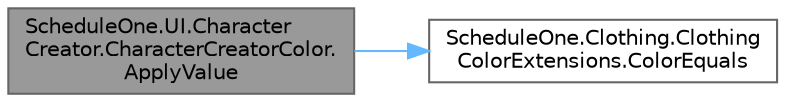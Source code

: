 digraph "ScheduleOne.UI.CharacterCreator.CharacterCreatorColor.ApplyValue"
{
 // LATEX_PDF_SIZE
  bgcolor="transparent";
  edge [fontname=Helvetica,fontsize=10,labelfontname=Helvetica,labelfontsize=10];
  node [fontname=Helvetica,fontsize=10,shape=box,height=0.2,width=0.4];
  rankdir="LR";
  Node1 [id="Node000001",label="ScheduleOne.UI.Character\lCreator.CharacterCreatorColor.\lApplyValue",height=0.2,width=0.4,color="gray40", fillcolor="grey60", style="filled", fontcolor="black",tooltip=" "];
  Node1 -> Node2 [id="edge1_Node000001_Node000002",color="steelblue1",style="solid",tooltip=" "];
  Node2 [id="Node000002",label="ScheduleOne.Clothing.Clothing\lColorExtensions.ColorEquals",height=0.2,width=0.4,color="grey40", fillcolor="white", style="filled",URL="$class_schedule_one_1_1_clothing_1_1_clothing_color_extensions.html#a859e5084d2409c81f45482b4de806751",tooltip=" "];
}
